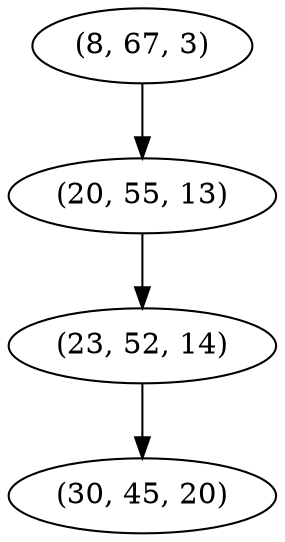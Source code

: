 digraph tree {
    "(8, 67, 3)";
    "(20, 55, 13)";
    "(23, 52, 14)";
    "(30, 45, 20)";
    "(8, 67, 3)" -> "(20, 55, 13)";
    "(20, 55, 13)" -> "(23, 52, 14)";
    "(23, 52, 14)" -> "(30, 45, 20)";
}
